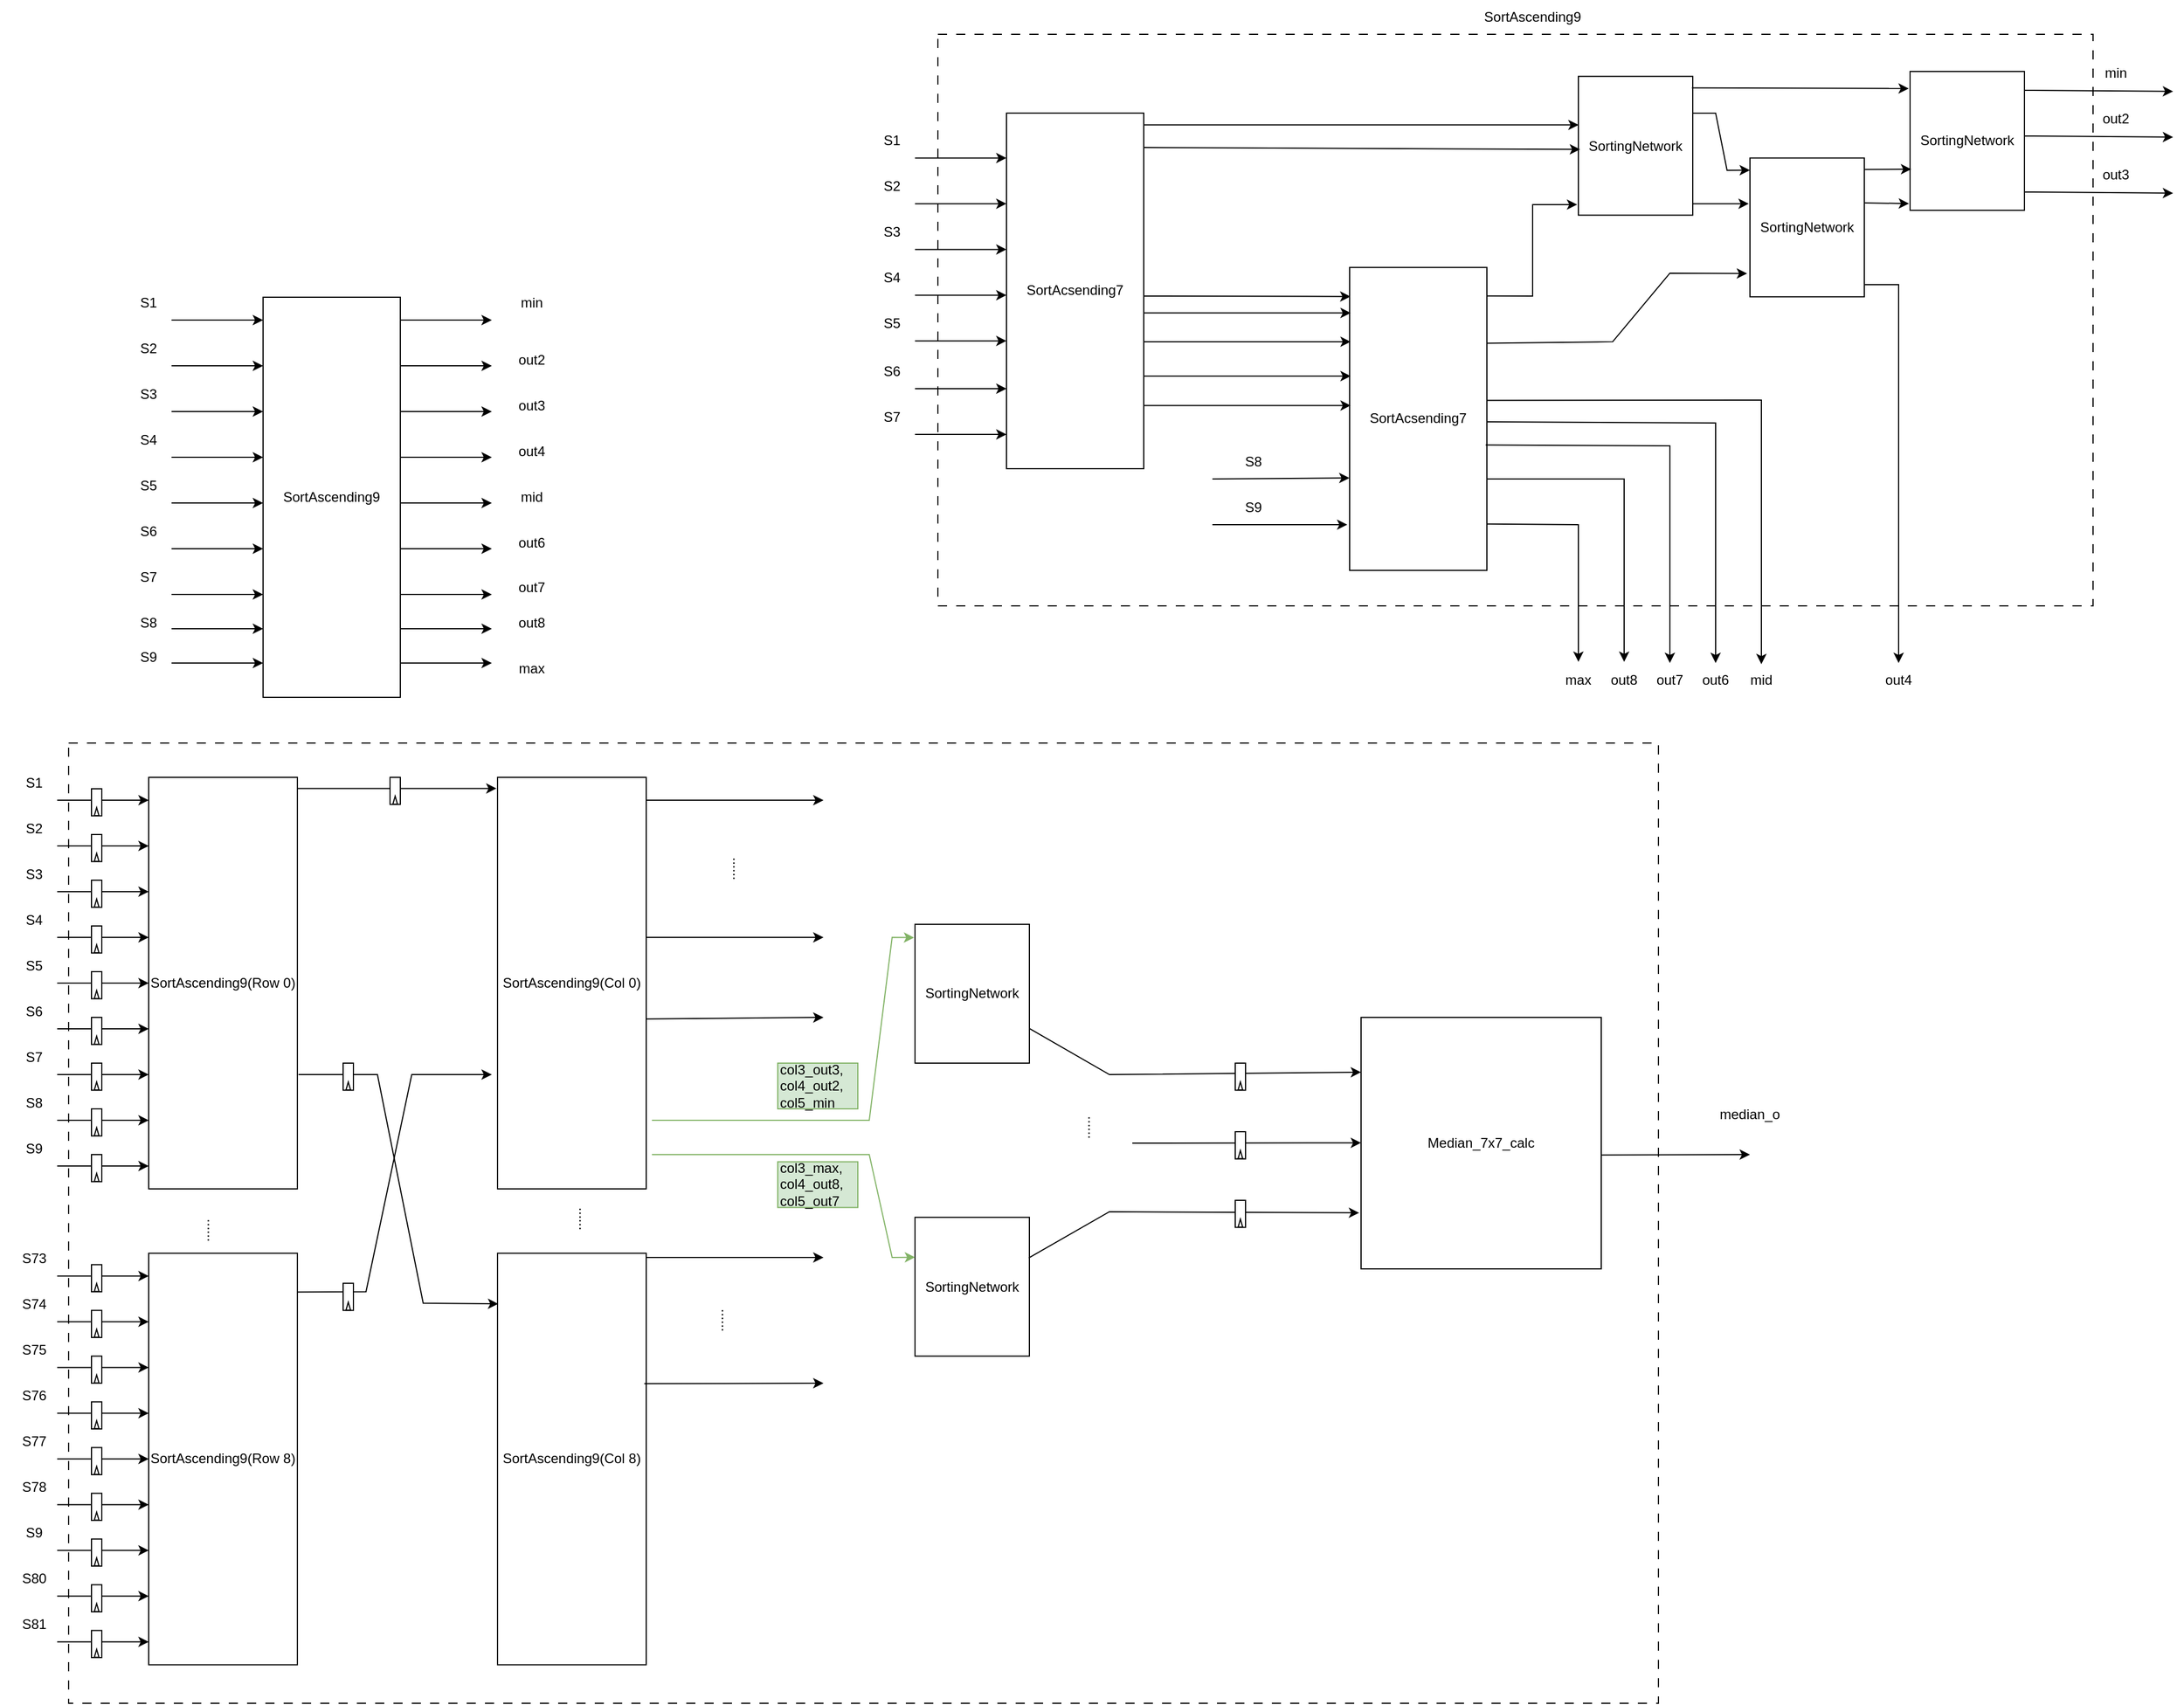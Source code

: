 <mxfile version="25.0.0">
  <diagram id="QOX0zmf6lKhEyTPHNfGF" name="Page-1">
    <mxGraphModel dx="1647" dy="1948" grid="1" gridSize="10" guides="1" tooltips="1" connect="1" arrows="1" fold="1" page="1" pageScale="1" pageWidth="850" pageHeight="1100" math="0" shadow="0">
      <root>
        <mxCell id="0" />
        <mxCell id="1" parent="0" />
        <mxCell id="H4racg3nBvEyxOAhPjej-491" value="" style="rounded=0;whiteSpace=wrap;html=1;dashed=1;dashPattern=8 8;" vertex="1" parent="1">
          <mxGeometry x="60" y="320" width="1390" height="840" as="geometry" />
        </mxCell>
        <mxCell id="H4racg3nBvEyxOAhPjej-407" value="" style="rounded=0;whiteSpace=wrap;html=1;dashed=1;dashPattern=8 8;" vertex="1" parent="1">
          <mxGeometry x="820" y="-300" width="1010" height="500" as="geometry" />
        </mxCell>
        <mxCell id="H4racg3nBvEyxOAhPjej-194" value="SortAscending9(Row 0)" style="rounded=0;whiteSpace=wrap;html=1;" vertex="1" parent="1">
          <mxGeometry x="130" y="350" width="130" height="360" as="geometry" />
        </mxCell>
        <mxCell id="H4racg3nBvEyxOAhPjej-195" value="" style="endArrow=classic;html=1;rounded=0;" edge="1" parent="1">
          <mxGeometry width="50" height="50" relative="1" as="geometry">
            <mxPoint x="50" y="370" as="sourcePoint" />
            <mxPoint x="130" y="370" as="targetPoint" />
          </mxGeometry>
        </mxCell>
        <mxCell id="H4racg3nBvEyxOAhPjej-196" value="" style="endArrow=classic;html=1;rounded=0;" edge="1" parent="1">
          <mxGeometry width="50" height="50" relative="1" as="geometry">
            <mxPoint x="50" y="410" as="sourcePoint" />
            <mxPoint x="130" y="410" as="targetPoint" />
          </mxGeometry>
        </mxCell>
        <mxCell id="H4racg3nBvEyxOAhPjej-197" value="" style="endArrow=classic;html=1;rounded=0;" edge="1" parent="1">
          <mxGeometry width="50" height="50" relative="1" as="geometry">
            <mxPoint x="50" y="450" as="sourcePoint" />
            <mxPoint x="130" y="450" as="targetPoint" />
          </mxGeometry>
        </mxCell>
        <mxCell id="H4racg3nBvEyxOAhPjej-198" value="" style="endArrow=classic;html=1;rounded=0;" edge="1" parent="1">
          <mxGeometry width="50" height="50" relative="1" as="geometry">
            <mxPoint x="50" y="490" as="sourcePoint" />
            <mxPoint x="130" y="490" as="targetPoint" />
          </mxGeometry>
        </mxCell>
        <mxCell id="H4racg3nBvEyxOAhPjej-199" value="" style="endArrow=classic;html=1;rounded=0;" edge="1" parent="1">
          <mxGeometry width="50" height="50" relative="1" as="geometry">
            <mxPoint x="50" y="530" as="sourcePoint" />
            <mxPoint x="130" y="530" as="targetPoint" />
          </mxGeometry>
        </mxCell>
        <mxCell id="H4racg3nBvEyxOAhPjej-200" value="" style="endArrow=classic;html=1;rounded=0;" edge="1" parent="1">
          <mxGeometry width="50" height="50" relative="1" as="geometry">
            <mxPoint x="50" y="570" as="sourcePoint" />
            <mxPoint x="130" y="570" as="targetPoint" />
          </mxGeometry>
        </mxCell>
        <mxCell id="H4racg3nBvEyxOAhPjej-201" value="" style="endArrow=classic;html=1;rounded=0;" edge="1" parent="1">
          <mxGeometry width="50" height="50" relative="1" as="geometry">
            <mxPoint x="50" y="610" as="sourcePoint" />
            <mxPoint x="130" y="610" as="targetPoint" />
          </mxGeometry>
        </mxCell>
        <mxCell id="H4racg3nBvEyxOAhPjej-202" value="S1" style="text;html=1;align=center;verticalAlign=middle;whiteSpace=wrap;rounded=0;" vertex="1" parent="1">
          <mxGeometry y="340" width="60" height="30" as="geometry" />
        </mxCell>
        <mxCell id="H4racg3nBvEyxOAhPjej-203" value="S2" style="text;html=1;align=center;verticalAlign=middle;whiteSpace=wrap;rounded=0;" vertex="1" parent="1">
          <mxGeometry y="380" width="60" height="30" as="geometry" />
        </mxCell>
        <mxCell id="H4racg3nBvEyxOAhPjej-204" value="S3" style="text;html=1;align=center;verticalAlign=middle;whiteSpace=wrap;rounded=0;" vertex="1" parent="1">
          <mxGeometry y="420" width="60" height="30" as="geometry" />
        </mxCell>
        <mxCell id="H4racg3nBvEyxOAhPjej-205" value="S4" style="text;html=1;align=center;verticalAlign=middle;whiteSpace=wrap;rounded=0;" vertex="1" parent="1">
          <mxGeometry y="460" width="60" height="30" as="geometry" />
        </mxCell>
        <mxCell id="H4racg3nBvEyxOAhPjej-206" value="S5" style="text;html=1;align=center;verticalAlign=middle;whiteSpace=wrap;rounded=0;" vertex="1" parent="1">
          <mxGeometry y="500" width="60" height="30" as="geometry" />
        </mxCell>
        <mxCell id="H4racg3nBvEyxOAhPjej-207" value="S6" style="text;html=1;align=center;verticalAlign=middle;whiteSpace=wrap;rounded=0;" vertex="1" parent="1">
          <mxGeometry y="540" width="60" height="30" as="geometry" />
        </mxCell>
        <mxCell id="H4racg3nBvEyxOAhPjej-208" value="S7" style="text;html=1;align=center;verticalAlign=middle;whiteSpace=wrap;rounded=0;" vertex="1" parent="1">
          <mxGeometry y="580" width="60" height="30" as="geometry" />
        </mxCell>
        <mxCell id="H4racg3nBvEyxOAhPjej-224" value="......" style="text;html=1;align=center;verticalAlign=middle;whiteSpace=wrap;rounded=0;direction=north;rotation=90;" vertex="1" parent="1">
          <mxGeometry x="160" y="716.3" width="50" height="60" as="geometry" />
        </mxCell>
        <mxCell id="H4racg3nBvEyxOAhPjej-225" value="SortAscending9(Col 0)" style="rounded=0;whiteSpace=wrap;html=1;" vertex="1" parent="1">
          <mxGeometry x="435" y="350" width="130" height="360" as="geometry" />
        </mxCell>
        <mxCell id="H4racg3nBvEyxOAhPjej-226" value="" style="endArrow=classic;html=1;rounded=0;exitX=1.004;exitY=0.027;exitDx=0;exitDy=0;exitPerimeter=0;entryX=-0.007;entryY=0.027;entryDx=0;entryDy=0;entryPerimeter=0;" edge="1" parent="1" source="H4racg3nBvEyxOAhPjej-194" target="H4racg3nBvEyxOAhPjej-225">
          <mxGeometry width="50" height="50" relative="1" as="geometry">
            <mxPoint x="270" y="420" as="sourcePoint" />
            <mxPoint x="430" y="370" as="targetPoint" />
          </mxGeometry>
        </mxCell>
        <mxCell id="H4racg3nBvEyxOAhPjej-227" value="SortAscending9(Col 8)" style="rounded=0;whiteSpace=wrap;html=1;" vertex="1" parent="1">
          <mxGeometry x="435" y="766.3" width="130" height="360" as="geometry" />
        </mxCell>
        <mxCell id="H4racg3nBvEyxOAhPjej-228" value="" style="group" vertex="1" connectable="0" parent="1">
          <mxGeometry x="341" y="350" width="9" height="23.695" as="geometry" />
        </mxCell>
        <mxCell id="H4racg3nBvEyxOAhPjej-229" value="" style="rounded=0;whiteSpace=wrap;html=1;" vertex="1" parent="H4racg3nBvEyxOAhPjej-228">
          <mxGeometry width="9" height="23.695" as="geometry" />
        </mxCell>
        <mxCell id="H4racg3nBvEyxOAhPjej-230" value="" style="triangle;whiteSpace=wrap;html=1;rotation=270;" vertex="1" parent="H4racg3nBvEyxOAhPjej-228">
          <mxGeometry x="1" y="18" width="7" height="4" as="geometry" />
        </mxCell>
        <mxCell id="H4racg3nBvEyxOAhPjej-231" value="" style="endArrow=classic;html=1;rounded=0;exitX=0.995;exitY=0.149;exitDx=0;exitDy=0;exitPerimeter=0;" edge="1" parent="1">
          <mxGeometry width="50" height="50" relative="1" as="geometry">
            <mxPoint x="259.35" y="800.23" as="sourcePoint" />
            <mxPoint x="430" y="610" as="targetPoint" />
            <Array as="points">
              <mxPoint x="320" y="800" />
              <mxPoint x="360" y="610" />
            </Array>
          </mxGeometry>
        </mxCell>
        <mxCell id="H4racg3nBvEyxOAhPjej-232" value="......" style="text;html=1;align=center;verticalAlign=middle;whiteSpace=wrap;rounded=0;direction=north;rotation=90;" vertex="1" parent="1">
          <mxGeometry x="485" y="706.3" width="50" height="60" as="geometry" />
        </mxCell>
        <mxCell id="H4racg3nBvEyxOAhPjej-233" value="" style="endArrow=classic;html=1;rounded=0;entryX=0.005;entryY=0.123;entryDx=0;entryDy=0;entryPerimeter=0;" edge="1" parent="1" target="H4racg3nBvEyxOAhPjej-227">
          <mxGeometry width="50" height="50" relative="1" as="geometry">
            <mxPoint x="261" y="610" as="sourcePoint" />
            <mxPoint x="320" y="610" as="targetPoint" />
            <Array as="points">
              <mxPoint x="280" y="610" />
              <mxPoint x="330" y="610" />
              <mxPoint x="370" y="810" />
            </Array>
          </mxGeometry>
        </mxCell>
        <mxCell id="H4racg3nBvEyxOAhPjej-234" value="" style="group" vertex="1" connectable="0" parent="1">
          <mxGeometry x="80" y="360" width="9" height="23.695" as="geometry" />
        </mxCell>
        <mxCell id="H4racg3nBvEyxOAhPjej-235" value="" style="rounded=0;whiteSpace=wrap;html=1;" vertex="1" parent="H4racg3nBvEyxOAhPjej-234">
          <mxGeometry width="9" height="23.695" as="geometry" />
        </mxCell>
        <mxCell id="H4racg3nBvEyxOAhPjej-236" value="" style="triangle;whiteSpace=wrap;html=1;rotation=270;" vertex="1" parent="H4racg3nBvEyxOAhPjej-234">
          <mxGeometry x="1" y="18" width="7" height="4" as="geometry" />
        </mxCell>
        <mxCell id="H4racg3nBvEyxOAhPjej-237" value="" style="group" vertex="1" connectable="0" parent="1">
          <mxGeometry x="80" y="400" width="9" height="23.695" as="geometry" />
        </mxCell>
        <mxCell id="H4racg3nBvEyxOAhPjej-238" value="" style="rounded=0;whiteSpace=wrap;html=1;" vertex="1" parent="H4racg3nBvEyxOAhPjej-237">
          <mxGeometry width="9" height="23.695" as="geometry" />
        </mxCell>
        <mxCell id="H4racg3nBvEyxOAhPjej-239" value="" style="triangle;whiteSpace=wrap;html=1;rotation=270;" vertex="1" parent="H4racg3nBvEyxOAhPjej-237">
          <mxGeometry x="1" y="18" width="7" height="4" as="geometry" />
        </mxCell>
        <mxCell id="H4racg3nBvEyxOAhPjej-240" value="" style="group" vertex="1" connectable="0" parent="1">
          <mxGeometry x="80" y="440" width="9" height="23.695" as="geometry" />
        </mxCell>
        <mxCell id="H4racg3nBvEyxOAhPjej-241" value="" style="rounded=0;whiteSpace=wrap;html=1;" vertex="1" parent="H4racg3nBvEyxOAhPjej-240">
          <mxGeometry width="9" height="23.695" as="geometry" />
        </mxCell>
        <mxCell id="H4racg3nBvEyxOAhPjej-242" value="" style="triangle;whiteSpace=wrap;html=1;rotation=270;" vertex="1" parent="H4racg3nBvEyxOAhPjej-240">
          <mxGeometry x="1" y="18" width="7" height="4" as="geometry" />
        </mxCell>
        <mxCell id="H4racg3nBvEyxOAhPjej-243" value="" style="group" vertex="1" connectable="0" parent="1">
          <mxGeometry x="80" y="480" width="9" height="23.695" as="geometry" />
        </mxCell>
        <mxCell id="H4racg3nBvEyxOAhPjej-244" value="" style="rounded=0;whiteSpace=wrap;html=1;" vertex="1" parent="H4racg3nBvEyxOAhPjej-243">
          <mxGeometry width="9" height="23.695" as="geometry" />
        </mxCell>
        <mxCell id="H4racg3nBvEyxOAhPjej-245" value="" style="triangle;whiteSpace=wrap;html=1;rotation=270;" vertex="1" parent="H4racg3nBvEyxOAhPjej-243">
          <mxGeometry x="1" y="18" width="7" height="4" as="geometry" />
        </mxCell>
        <mxCell id="H4racg3nBvEyxOAhPjej-246" value="" style="group" vertex="1" connectable="0" parent="1">
          <mxGeometry x="80" y="520" width="9" height="23.695" as="geometry" />
        </mxCell>
        <mxCell id="H4racg3nBvEyxOAhPjej-247" value="" style="rounded=0;whiteSpace=wrap;html=1;" vertex="1" parent="H4racg3nBvEyxOAhPjej-246">
          <mxGeometry width="9" height="23.695" as="geometry" />
        </mxCell>
        <mxCell id="H4racg3nBvEyxOAhPjej-248" value="" style="triangle;whiteSpace=wrap;html=1;rotation=270;" vertex="1" parent="H4racg3nBvEyxOAhPjej-246">
          <mxGeometry x="1" y="18" width="7" height="4" as="geometry" />
        </mxCell>
        <mxCell id="H4racg3nBvEyxOAhPjej-249" value="" style="group" vertex="1" connectable="0" parent="1">
          <mxGeometry x="80" y="560" width="9" height="23.695" as="geometry" />
        </mxCell>
        <mxCell id="H4racg3nBvEyxOAhPjej-250" value="" style="rounded=0;whiteSpace=wrap;html=1;" vertex="1" parent="H4racg3nBvEyxOAhPjej-249">
          <mxGeometry width="9" height="23.695" as="geometry" />
        </mxCell>
        <mxCell id="H4racg3nBvEyxOAhPjej-251" value="" style="triangle;whiteSpace=wrap;html=1;rotation=270;" vertex="1" parent="H4racg3nBvEyxOAhPjej-249">
          <mxGeometry x="1" y="18" width="7" height="4" as="geometry" />
        </mxCell>
        <mxCell id="H4racg3nBvEyxOAhPjej-252" value="" style="group" vertex="1" connectable="0" parent="1">
          <mxGeometry x="80" y="600" width="9" height="23.695" as="geometry" />
        </mxCell>
        <mxCell id="H4racg3nBvEyxOAhPjej-253" value="" style="rounded=0;whiteSpace=wrap;html=1;" vertex="1" parent="H4racg3nBvEyxOAhPjej-252">
          <mxGeometry width="9" height="23.695" as="geometry" />
        </mxCell>
        <mxCell id="H4racg3nBvEyxOAhPjej-254" value="" style="triangle;whiteSpace=wrap;html=1;rotation=270;" vertex="1" parent="H4racg3nBvEyxOAhPjej-252">
          <mxGeometry x="1" y="18" width="7" height="4" as="geometry" />
        </mxCell>
        <mxCell id="H4racg3nBvEyxOAhPjej-271" value="" style="group" vertex="1" connectable="0" parent="1">
          <mxGeometry x="300" y="600" width="9" height="23.695" as="geometry" />
        </mxCell>
        <mxCell id="H4racg3nBvEyxOAhPjej-272" value="" style="rounded=0;whiteSpace=wrap;html=1;" vertex="1" parent="H4racg3nBvEyxOAhPjej-271">
          <mxGeometry width="9" height="23.695" as="geometry" />
        </mxCell>
        <mxCell id="H4racg3nBvEyxOAhPjej-273" value="" style="triangle;whiteSpace=wrap;html=1;rotation=270;" vertex="1" parent="H4racg3nBvEyxOAhPjej-271">
          <mxGeometry x="1" y="18" width="7" height="4" as="geometry" />
        </mxCell>
        <mxCell id="H4racg3nBvEyxOAhPjej-274" value="" style="group" vertex="1" connectable="0" parent="1">
          <mxGeometry x="300" y="792.6" width="9" height="23.695" as="geometry" />
        </mxCell>
        <mxCell id="H4racg3nBvEyxOAhPjej-275" value="" style="rounded=0;whiteSpace=wrap;html=1;" vertex="1" parent="H4racg3nBvEyxOAhPjej-274">
          <mxGeometry width="9" height="23.695" as="geometry" />
        </mxCell>
        <mxCell id="H4racg3nBvEyxOAhPjej-276" value="" style="triangle;whiteSpace=wrap;html=1;rotation=270;" vertex="1" parent="H4racg3nBvEyxOAhPjej-274">
          <mxGeometry x="1" y="18" width="7" height="4" as="geometry" />
        </mxCell>
        <mxCell id="H4racg3nBvEyxOAhPjej-277" value="Median_7x7_calc" style="rounded=0;whiteSpace=wrap;html=1;" vertex="1" parent="1">
          <mxGeometry x="1190" y="560" width="210" height="220" as="geometry" />
        </mxCell>
        <mxCell id="H4racg3nBvEyxOAhPjej-278" value="" style="endArrow=classic;html=1;rounded=0;exitX=0.997;exitY=0.587;exitDx=0;exitDy=0;exitPerimeter=0;" edge="1" parent="1" source="H4racg3nBvEyxOAhPjej-225">
          <mxGeometry width="50" height="50" relative="1" as="geometry">
            <mxPoint x="570" y="540" as="sourcePoint" />
            <mxPoint x="720" y="560" as="targetPoint" />
          </mxGeometry>
        </mxCell>
        <mxCell id="H4racg3nBvEyxOAhPjej-279" value="" style="endArrow=classic;html=1;rounded=0;exitX=0.987;exitY=0.317;exitDx=0;exitDy=0;exitPerimeter=0;" edge="1" parent="1" source="H4racg3nBvEyxOAhPjej-227">
          <mxGeometry width="50" height="50" relative="1" as="geometry">
            <mxPoint x="565" y="727.86" as="sourcePoint" />
            <mxPoint x="720" y="880" as="targetPoint" />
          </mxGeometry>
        </mxCell>
        <mxCell id="H4racg3nBvEyxOAhPjej-280" value="" style="endArrow=classic;html=1;rounded=0;exitX=1.002;exitY=0.547;exitDx=0;exitDy=0;exitPerimeter=0;" edge="1" parent="1" source="H4racg3nBvEyxOAhPjej-277">
          <mxGeometry width="50" height="50" relative="1" as="geometry">
            <mxPoint x="928" y="655" as="sourcePoint" />
            <mxPoint x="1530" y="680" as="targetPoint" />
          </mxGeometry>
        </mxCell>
        <mxCell id="H4racg3nBvEyxOAhPjej-281" value="median_o" style="text;html=1;align=center;verticalAlign=middle;whiteSpace=wrap;rounded=0;" vertex="1" parent="1">
          <mxGeometry x="1500" y="630" width="60" height="30" as="geometry" />
        </mxCell>
        <mxCell id="H4racg3nBvEyxOAhPjej-282" value="SortAscending9" style="rounded=0;whiteSpace=wrap;html=1;" vertex="1" parent="1">
          <mxGeometry x="230" y="-70" width="120" height="350" as="geometry" />
        </mxCell>
        <mxCell id="H4racg3nBvEyxOAhPjej-283" value="" style="endArrow=classic;html=1;rounded=0;" edge="1" parent="1">
          <mxGeometry width="50" height="50" relative="1" as="geometry">
            <mxPoint x="150" y="-50" as="sourcePoint" />
            <mxPoint x="230" y="-50" as="targetPoint" />
          </mxGeometry>
        </mxCell>
        <mxCell id="H4racg3nBvEyxOAhPjej-284" value="" style="endArrow=classic;html=1;rounded=0;" edge="1" parent="1">
          <mxGeometry width="50" height="50" relative="1" as="geometry">
            <mxPoint x="150" y="-10" as="sourcePoint" />
            <mxPoint x="230" y="-10" as="targetPoint" />
          </mxGeometry>
        </mxCell>
        <mxCell id="H4racg3nBvEyxOAhPjej-285" value="" style="endArrow=classic;html=1;rounded=0;" edge="1" parent="1">
          <mxGeometry width="50" height="50" relative="1" as="geometry">
            <mxPoint x="150" y="30" as="sourcePoint" />
            <mxPoint x="230" y="30" as="targetPoint" />
          </mxGeometry>
        </mxCell>
        <mxCell id="H4racg3nBvEyxOAhPjej-286" value="" style="endArrow=classic;html=1;rounded=0;" edge="1" parent="1">
          <mxGeometry width="50" height="50" relative="1" as="geometry">
            <mxPoint x="150" y="70" as="sourcePoint" />
            <mxPoint x="230" y="70" as="targetPoint" />
          </mxGeometry>
        </mxCell>
        <mxCell id="H4racg3nBvEyxOAhPjej-287" value="" style="endArrow=classic;html=1;rounded=0;" edge="1" parent="1">
          <mxGeometry width="50" height="50" relative="1" as="geometry">
            <mxPoint x="150" y="110" as="sourcePoint" />
            <mxPoint x="230" y="110" as="targetPoint" />
          </mxGeometry>
        </mxCell>
        <mxCell id="H4racg3nBvEyxOAhPjej-288" value="" style="endArrow=classic;html=1;rounded=0;" edge="1" parent="1">
          <mxGeometry width="50" height="50" relative="1" as="geometry">
            <mxPoint x="150" y="150" as="sourcePoint" />
            <mxPoint x="230" y="150" as="targetPoint" />
          </mxGeometry>
        </mxCell>
        <mxCell id="H4racg3nBvEyxOAhPjej-289" value="" style="endArrow=classic;html=1;rounded=0;" edge="1" parent="1">
          <mxGeometry width="50" height="50" relative="1" as="geometry">
            <mxPoint x="150" y="190" as="sourcePoint" />
            <mxPoint x="230" y="190" as="targetPoint" />
          </mxGeometry>
        </mxCell>
        <mxCell id="H4racg3nBvEyxOAhPjej-290" value="S1" style="text;html=1;align=center;verticalAlign=middle;whiteSpace=wrap;rounded=0;" vertex="1" parent="1">
          <mxGeometry x="100" y="-80" width="60" height="30" as="geometry" />
        </mxCell>
        <mxCell id="H4racg3nBvEyxOAhPjej-291" value="S2" style="text;html=1;align=center;verticalAlign=middle;whiteSpace=wrap;rounded=0;" vertex="1" parent="1">
          <mxGeometry x="100" y="-40" width="60" height="30" as="geometry" />
        </mxCell>
        <mxCell id="H4racg3nBvEyxOAhPjej-292" value="S3" style="text;html=1;align=center;verticalAlign=middle;whiteSpace=wrap;rounded=0;" vertex="1" parent="1">
          <mxGeometry x="100" width="60" height="30" as="geometry" />
        </mxCell>
        <mxCell id="H4racg3nBvEyxOAhPjej-293" value="S4" style="text;html=1;align=center;verticalAlign=middle;whiteSpace=wrap;rounded=0;" vertex="1" parent="1">
          <mxGeometry x="100" y="40" width="60" height="30" as="geometry" />
        </mxCell>
        <mxCell id="H4racg3nBvEyxOAhPjej-294" value="S5" style="text;html=1;align=center;verticalAlign=middle;whiteSpace=wrap;rounded=0;" vertex="1" parent="1">
          <mxGeometry x="100" y="80" width="60" height="30" as="geometry" />
        </mxCell>
        <mxCell id="H4racg3nBvEyxOAhPjej-295" value="S6" style="text;html=1;align=center;verticalAlign=middle;whiteSpace=wrap;rounded=0;" vertex="1" parent="1">
          <mxGeometry x="100" y="120" width="60" height="30" as="geometry" />
        </mxCell>
        <mxCell id="H4racg3nBvEyxOAhPjej-296" value="S7" style="text;html=1;align=center;verticalAlign=middle;whiteSpace=wrap;rounded=0;" vertex="1" parent="1">
          <mxGeometry x="100" y="160" width="60" height="30" as="geometry" />
        </mxCell>
        <mxCell id="H4racg3nBvEyxOAhPjej-311" value="SortAcsending7" style="rounded=0;whiteSpace=wrap;html=1;" vertex="1" parent="1">
          <mxGeometry x="880" y="-231.06" width="120" height="311.06" as="geometry" />
        </mxCell>
        <mxCell id="H4racg3nBvEyxOAhPjej-312" value="" style="endArrow=classic;html=1;rounded=0;" edge="1" parent="1">
          <mxGeometry width="50" height="50" relative="1" as="geometry">
            <mxPoint x="800" y="-191.77" as="sourcePoint" />
            <mxPoint x="880" y="-191.77" as="targetPoint" />
          </mxGeometry>
        </mxCell>
        <mxCell id="H4racg3nBvEyxOAhPjej-313" value="" style="endArrow=classic;html=1;rounded=0;" edge="1" parent="1">
          <mxGeometry width="50" height="50" relative="1" as="geometry">
            <mxPoint x="800" y="-151.77" as="sourcePoint" />
            <mxPoint x="880" y="-151.77" as="targetPoint" />
          </mxGeometry>
        </mxCell>
        <mxCell id="H4racg3nBvEyxOAhPjej-314" value="" style="endArrow=classic;html=1;rounded=0;" edge="1" parent="1">
          <mxGeometry width="50" height="50" relative="1" as="geometry">
            <mxPoint x="800" y="-111.77" as="sourcePoint" />
            <mxPoint x="880" y="-111.77" as="targetPoint" />
          </mxGeometry>
        </mxCell>
        <mxCell id="H4racg3nBvEyxOAhPjej-315" value="" style="endArrow=classic;html=1;rounded=0;" edge="1" parent="1">
          <mxGeometry width="50" height="50" relative="1" as="geometry">
            <mxPoint x="800" y="-71.77" as="sourcePoint" />
            <mxPoint x="880" y="-71.77" as="targetPoint" />
          </mxGeometry>
        </mxCell>
        <mxCell id="H4racg3nBvEyxOAhPjej-316" value="" style="endArrow=classic;html=1;rounded=0;" edge="1" parent="1">
          <mxGeometry width="50" height="50" relative="1" as="geometry">
            <mxPoint x="800" y="-31.77" as="sourcePoint" />
            <mxPoint x="880" y="-31.77" as="targetPoint" />
          </mxGeometry>
        </mxCell>
        <mxCell id="H4racg3nBvEyxOAhPjej-317" value="S1" style="text;html=1;align=center;verticalAlign=middle;whiteSpace=wrap;rounded=0;" vertex="1" parent="1">
          <mxGeometry x="750" y="-221.77" width="60" height="30" as="geometry" />
        </mxCell>
        <mxCell id="H4racg3nBvEyxOAhPjej-318" value="S2" style="text;html=1;align=center;verticalAlign=middle;whiteSpace=wrap;rounded=0;" vertex="1" parent="1">
          <mxGeometry x="750" y="-181.77" width="60" height="30" as="geometry" />
        </mxCell>
        <mxCell id="H4racg3nBvEyxOAhPjej-319" value="S3" style="text;html=1;align=center;verticalAlign=middle;whiteSpace=wrap;rounded=0;" vertex="1" parent="1">
          <mxGeometry x="750" y="-141.77" width="60" height="30" as="geometry" />
        </mxCell>
        <mxCell id="H4racg3nBvEyxOAhPjej-320" value="S4" style="text;html=1;align=center;verticalAlign=middle;whiteSpace=wrap;rounded=0;" vertex="1" parent="1">
          <mxGeometry x="750" y="-101.77" width="60" height="30" as="geometry" />
        </mxCell>
        <mxCell id="H4racg3nBvEyxOAhPjej-321" value="S5" style="text;html=1;align=center;verticalAlign=middle;whiteSpace=wrap;rounded=0;" vertex="1" parent="1">
          <mxGeometry x="750" y="-61.77" width="60" height="30" as="geometry" />
        </mxCell>
        <mxCell id="H4racg3nBvEyxOAhPjej-322" value="SortAcsending7" style="rounded=0;whiteSpace=wrap;html=1;" vertex="1" parent="1">
          <mxGeometry x="1180" y="-96.06" width="120" height="265" as="geometry" />
        </mxCell>
        <mxCell id="H4racg3nBvEyxOAhPjej-323" value="" style="endArrow=classic;html=1;rounded=0;" edge="1" parent="1">
          <mxGeometry width="50" height="50" relative="1" as="geometry">
            <mxPoint x="1060" y="128.94" as="sourcePoint" />
            <mxPoint x="1178" y="128.94" as="targetPoint" />
          </mxGeometry>
        </mxCell>
        <mxCell id="H4racg3nBvEyxOAhPjej-324" value="" style="endArrow=classic;html=1;rounded=0;entryX=-0.001;entryY=0.695;entryDx=0;entryDy=0;entryPerimeter=0;" edge="1" parent="1" target="H4racg3nBvEyxOAhPjej-322">
          <mxGeometry width="50" height="50" relative="1" as="geometry">
            <mxPoint x="1060" y="88.94" as="sourcePoint" />
            <mxPoint x="1100" y="88.94" as="targetPoint" />
          </mxGeometry>
        </mxCell>
        <mxCell id="H4racg3nBvEyxOAhPjej-325" value="S9" style="text;html=1;align=center;verticalAlign=middle;whiteSpace=wrap;rounded=0;" vertex="1" parent="1">
          <mxGeometry x="1065.5" y="98.94" width="60" height="30" as="geometry" />
        </mxCell>
        <mxCell id="H4racg3nBvEyxOAhPjej-326" value="S8" style="text;html=1;align=center;verticalAlign=middle;whiteSpace=wrap;rounded=0;" vertex="1" parent="1">
          <mxGeometry x="1065.5" y="58.94" width="60" height="30" as="geometry" />
        </mxCell>
        <mxCell id="H4racg3nBvEyxOAhPjej-327" value="" style="endArrow=classic;html=1;rounded=0;entryX=0.006;entryY=0.096;entryDx=0;entryDy=0;entryPerimeter=0;" edge="1" parent="1" target="H4racg3nBvEyxOAhPjej-322">
          <mxGeometry width="50" height="50" relative="1" as="geometry">
            <mxPoint x="1000" y="-71.06" as="sourcePoint" />
            <mxPoint x="1110" y="-61.06" as="targetPoint" />
          </mxGeometry>
        </mxCell>
        <mxCell id="H4racg3nBvEyxOAhPjej-328" value="" style="endArrow=classic;html=1;rounded=0;entryX=0.006;entryY=0.096;entryDx=0;entryDy=0;entryPerimeter=0;" edge="1" parent="1">
          <mxGeometry width="50" height="50" relative="1" as="geometry">
            <mxPoint x="1000" y="-56.2" as="sourcePoint" />
            <mxPoint x="1181" y="-56.2" as="targetPoint" />
          </mxGeometry>
        </mxCell>
        <mxCell id="H4racg3nBvEyxOAhPjej-329" value="" style="endArrow=classic;html=1;rounded=0;entryX=0.006;entryY=0.096;entryDx=0;entryDy=0;entryPerimeter=0;" edge="1" parent="1">
          <mxGeometry width="50" height="50" relative="1" as="geometry">
            <mxPoint x="1000" y="-31.06" as="sourcePoint" />
            <mxPoint x="1181" y="-31.06" as="targetPoint" />
          </mxGeometry>
        </mxCell>
        <mxCell id="H4racg3nBvEyxOAhPjej-330" value="SortingNetwork" style="rounded=0;whiteSpace=wrap;html=1;" vertex="1" parent="1">
          <mxGeometry x="1380" y="-263.19" width="100" height="121.42" as="geometry" />
        </mxCell>
        <mxCell id="H4racg3nBvEyxOAhPjej-331" value="" style="endArrow=classic;html=1;rounded=0;exitX=1.004;exitY=0.033;exitDx=0;exitDy=0;exitPerimeter=0;entryX=0.002;entryY=0.35;entryDx=0;entryDy=0;entryPerimeter=0;" edge="1" parent="1" source="H4racg3nBvEyxOAhPjej-311" target="H4racg3nBvEyxOAhPjej-330">
          <mxGeometry width="50" height="50" relative="1" as="geometry">
            <mxPoint x="1080" y="-171.77" as="sourcePoint" />
            <mxPoint x="1130" y="-221.77" as="targetPoint" />
          </mxGeometry>
        </mxCell>
        <mxCell id="H4racg3nBvEyxOAhPjej-332" value="" style="endArrow=classic;html=1;rounded=0;exitX=1;exitY=0.053;exitDx=0;exitDy=0;exitPerimeter=0;entryX=0.015;entryY=0.526;entryDx=0;entryDy=0;entryPerimeter=0;" edge="1" parent="1" target="H4racg3nBvEyxOAhPjej-330">
          <mxGeometry width="50" height="50" relative="1" as="geometry">
            <mxPoint x="1000" y="-200.98" as="sourcePoint" />
            <mxPoint x="1380" y="-203.98" as="targetPoint" />
          </mxGeometry>
        </mxCell>
        <mxCell id="H4racg3nBvEyxOAhPjej-333" value="" style="endArrow=classic;html=1;rounded=0;exitX=0.997;exitY=0.094;exitDx=0;exitDy=0;exitPerimeter=0;" edge="1" parent="1" source="H4racg3nBvEyxOAhPjej-322">
          <mxGeometry width="50" height="50" relative="1" as="geometry">
            <mxPoint x="1330" y="-86.06" as="sourcePoint" />
            <mxPoint x="1379" y="-151.06" as="targetPoint" />
            <Array as="points">
              <mxPoint x="1340" y="-71.06" />
              <mxPoint x="1340" y="-151.06" />
            </Array>
          </mxGeometry>
        </mxCell>
        <mxCell id="H4racg3nBvEyxOAhPjej-334" value="" style="endArrow=classic;html=1;rounded=0;exitX=1.003;exitY=0.847;exitDx=0;exitDy=0;exitPerimeter=0;" edge="1" parent="1" source="H4racg3nBvEyxOAhPjej-322">
          <mxGeometry width="50" height="50" relative="1" as="geometry">
            <mxPoint x="1380" y="128.94" as="sourcePoint" />
            <mxPoint x="1380" y="248.94" as="targetPoint" />
            <Array as="points">
              <mxPoint x="1380" y="128.94" />
            </Array>
          </mxGeometry>
        </mxCell>
        <mxCell id="H4racg3nBvEyxOAhPjej-335" value="" style="endArrow=classic;html=1;rounded=0;exitX=1.003;exitY=0.847;exitDx=0;exitDy=0;exitPerimeter=0;" edge="1" parent="1">
          <mxGeometry width="50" height="50" relative="1" as="geometry">
            <mxPoint x="1300" y="88.94" as="sourcePoint" />
            <mxPoint x="1420" y="248.94" as="targetPoint" />
            <Array as="points">
              <mxPoint x="1420" y="88.94" />
            </Array>
          </mxGeometry>
        </mxCell>
        <mxCell id="H4racg3nBvEyxOAhPjej-336" value="max" style="text;html=1;align=center;verticalAlign=middle;whiteSpace=wrap;rounded=0;" vertex="1" parent="1">
          <mxGeometry x="1350" y="250" width="60" height="30" as="geometry" />
        </mxCell>
        <mxCell id="H4racg3nBvEyxOAhPjej-337" value="out8" style="text;html=1;align=center;verticalAlign=middle;whiteSpace=wrap;rounded=0;" vertex="1" parent="1">
          <mxGeometry x="1390" y="250" width="60" height="30" as="geometry" />
        </mxCell>
        <mxCell id="H4racg3nBvEyxOAhPjej-338" value="SortingNetwork" style="rounded=0;whiteSpace=wrap;html=1;" vertex="1" parent="1">
          <mxGeometry x="1530" y="-191.77" width="100" height="121.42" as="geometry" />
        </mxCell>
        <mxCell id="H4racg3nBvEyxOAhPjej-339" value="" style="endArrow=classic;html=1;rounded=0;exitX=1.003;exitY=0.678;exitDx=0;exitDy=0;exitPerimeter=0;entryX=0;entryY=0.088;entryDx=0;entryDy=0;entryPerimeter=0;" edge="1" parent="1" target="H4racg3nBvEyxOAhPjej-338">
          <mxGeometry width="50" height="50" relative="1" as="geometry">
            <mxPoint x="1480.0" y="-231.057" as="sourcePoint" />
            <mxPoint x="1529.1" y="-230.911" as="targetPoint" />
            <Array as="points">
              <mxPoint x="1500" y="-231.06" />
              <mxPoint x="1510" y="-181.06" />
            </Array>
          </mxGeometry>
        </mxCell>
        <mxCell id="H4racg3nBvEyxOAhPjej-340" value="" style="endArrow=classic;html=1;rounded=0;exitX=1.003;exitY=0.678;exitDx=0;exitDy=0;exitPerimeter=0;entryX=-0.006;entryY=0.091;entryDx=0;entryDy=0;entryPerimeter=0;" edge="1" parent="1">
          <mxGeometry width="50" height="50" relative="1" as="geometry">
            <mxPoint x="1480" y="-151.77" as="sourcePoint" />
            <mxPoint x="1529" y="-151.77" as="targetPoint" />
          </mxGeometry>
        </mxCell>
        <mxCell id="H4racg3nBvEyxOAhPjej-341" value="SortingNetwork" style="rounded=0;whiteSpace=wrap;html=1;" vertex="1" parent="1">
          <mxGeometry x="1670" y="-267.48" width="100" height="121.42" as="geometry" />
        </mxCell>
        <mxCell id="H4racg3nBvEyxOAhPjej-342" value="" style="endArrow=classic;html=1;rounded=0;exitX=0.993;exitY=0.083;exitDx=0;exitDy=0;exitPerimeter=0;entryX=-0.011;entryY=0.123;entryDx=0;entryDy=0;entryPerimeter=0;" edge="1" parent="1" source="H4racg3nBvEyxOAhPjej-330" target="H4racg3nBvEyxOAhPjej-341">
          <mxGeometry width="50" height="50" relative="1" as="geometry">
            <mxPoint x="1540" y="-213.19" as="sourcePoint" />
            <mxPoint x="1648" y="-253.06" as="targetPoint" />
          </mxGeometry>
        </mxCell>
        <mxCell id="H4racg3nBvEyxOAhPjej-343" value="" style="endArrow=classic;html=1;rounded=0;exitX=0.993;exitY=0.083;exitDx=0;exitDy=0;exitPerimeter=0;entryX=0.01;entryY=0.704;entryDx=0;entryDy=0;entryPerimeter=0;" edge="1" parent="1" target="H4racg3nBvEyxOAhPjej-341">
          <mxGeometry width="50" height="50" relative="1" as="geometry">
            <mxPoint x="1630" y="-181.77" as="sourcePoint" />
            <mxPoint x="1810" y="-180.77" as="targetPoint" />
          </mxGeometry>
        </mxCell>
        <mxCell id="H4racg3nBvEyxOAhPjej-344" value="" style="endArrow=classic;html=1;rounded=0;exitX=0.991;exitY=0.586;exitDx=0;exitDy=0;exitPerimeter=0;" edge="1" parent="1" source="H4racg3nBvEyxOAhPjej-322">
          <mxGeometry width="50" height="50" relative="1" as="geometry">
            <mxPoint x="1300" y="48.94" as="sourcePoint" />
            <mxPoint x="1460" y="250" as="targetPoint" />
            <Array as="points">
              <mxPoint x="1460" y="60" />
            </Array>
          </mxGeometry>
        </mxCell>
        <mxCell id="H4racg3nBvEyxOAhPjej-345" value="" style="endArrow=classic;html=1;rounded=0;exitX=1;exitY=0.25;exitDx=0;exitDy=0;entryX=-0.025;entryY=0.832;entryDx=0;entryDy=0;entryPerimeter=0;" edge="1" parent="1" source="H4racg3nBvEyxOAhPjej-322" target="H4racg3nBvEyxOAhPjej-338">
          <mxGeometry width="50" height="50" relative="1" as="geometry">
            <mxPoint x="1300" y="-36.15" as="sourcePoint" />
            <mxPoint x="1420" y="-57.4" as="targetPoint" />
            <Array as="points">
              <mxPoint x="1410" y="-31.06" />
              <mxPoint x="1460" y="-91.06" />
            </Array>
          </mxGeometry>
        </mxCell>
        <mxCell id="H4racg3nBvEyxOAhPjej-346" value="" style="endArrow=classic;html=1;rounded=0;exitX=0.995;exitY=0.912;exitDx=0;exitDy=0;exitPerimeter=0;" edge="1" parent="1" source="H4racg3nBvEyxOAhPjej-338">
          <mxGeometry width="50" height="50" relative="1" as="geometry">
            <mxPoint x="1680" y="-101.06" as="sourcePoint" />
            <mxPoint x="1660" y="249.998" as="targetPoint" />
            <Array as="points">
              <mxPoint x="1660" y="-81.06" />
            </Array>
          </mxGeometry>
        </mxCell>
        <mxCell id="H4racg3nBvEyxOAhPjej-347" value="out7" style="text;html=1;align=center;verticalAlign=middle;whiteSpace=wrap;rounded=0;" vertex="1" parent="1">
          <mxGeometry x="1430" y="250" width="60" height="30" as="geometry" />
        </mxCell>
        <mxCell id="H4racg3nBvEyxOAhPjej-348" value="out4" style="text;html=1;align=center;verticalAlign=middle;whiteSpace=wrap;rounded=0;" vertex="1" parent="1">
          <mxGeometry x="1630" y="250" width="60" height="30" as="geometry" />
        </mxCell>
        <mxCell id="H4racg3nBvEyxOAhPjej-349" value="" style="endArrow=classic;html=1;rounded=0;exitX=0.998;exitY=0.323;exitDx=0;exitDy=0;exitPerimeter=0;entryX=-0.009;entryY=0.952;entryDx=0;entryDy=0;entryPerimeter=0;" edge="1" parent="1" source="H4racg3nBvEyxOAhPjej-338" target="H4racg3nBvEyxOAhPjej-341">
          <mxGeometry width="50" height="50" relative="1" as="geometry">
            <mxPoint x="1630" y="-91.77" as="sourcePoint" />
            <mxPoint x="1680" y="-141.77" as="targetPoint" />
          </mxGeometry>
        </mxCell>
        <mxCell id="H4racg3nBvEyxOAhPjej-350" value="" style="endArrow=classic;html=1;rounded=0;exitX=0.998;exitY=0.867;exitDx=0;exitDy=0;exitPerimeter=0;" edge="1" parent="1">
          <mxGeometry width="50" height="50" relative="1" as="geometry">
            <mxPoint x="1770" y="-162.06" as="sourcePoint" />
            <mxPoint x="1900" y="-161.06" as="targetPoint" />
          </mxGeometry>
        </mxCell>
        <mxCell id="H4racg3nBvEyxOAhPjej-351" value="" style="endArrow=classic;html=1;rounded=0;exitX=0.998;exitY=0.867;exitDx=0;exitDy=0;exitPerimeter=0;" edge="1" parent="1">
          <mxGeometry width="50" height="50" relative="1" as="geometry">
            <mxPoint x="1770" y="-251.06" as="sourcePoint" />
            <mxPoint x="1900" y="-250.06" as="targetPoint" />
          </mxGeometry>
        </mxCell>
        <mxCell id="H4racg3nBvEyxOAhPjej-352" value="" style="endArrow=classic;html=1;rounded=0;exitX=0.998;exitY=0.867;exitDx=0;exitDy=0;exitPerimeter=0;" edge="1" parent="1">
          <mxGeometry width="50" height="50" relative="1" as="geometry">
            <mxPoint x="1770" y="-211.06" as="sourcePoint" />
            <mxPoint x="1900" y="-210.06" as="targetPoint" />
          </mxGeometry>
        </mxCell>
        <mxCell id="H4racg3nBvEyxOAhPjej-353" value="min" style="text;html=1;align=center;verticalAlign=middle;whiteSpace=wrap;rounded=0;" vertex="1" parent="1">
          <mxGeometry x="1820" y="-281.06" width="60" height="30" as="geometry" />
        </mxCell>
        <mxCell id="H4racg3nBvEyxOAhPjej-354" value="out2" style="text;html=1;align=center;verticalAlign=middle;whiteSpace=wrap;rounded=0;" vertex="1" parent="1">
          <mxGeometry x="1820" y="-241.06" width="60" height="30" as="geometry" />
        </mxCell>
        <mxCell id="H4racg3nBvEyxOAhPjej-355" value="out3" style="text;html=1;align=center;verticalAlign=middle;whiteSpace=wrap;rounded=0;" vertex="1" parent="1">
          <mxGeometry x="1820" y="-191.77" width="60" height="30" as="geometry" />
        </mxCell>
        <mxCell id="H4racg3nBvEyxOAhPjej-356" value="" style="endArrow=classic;html=1;rounded=0;exitX=0.998;exitY=0.147;exitDx=0;exitDy=0;exitPerimeter=0;" edge="1" parent="1">
          <mxGeometry width="50" height="50" relative="1" as="geometry">
            <mxPoint x="565" y="490" as="sourcePoint" />
            <mxPoint x="720" y="490" as="targetPoint" />
          </mxGeometry>
        </mxCell>
        <mxCell id="H4racg3nBvEyxOAhPjej-357" value="" style="endArrow=classic;html=1;rounded=0;exitX=0.998;exitY=0.147;exitDx=0;exitDy=0;exitPerimeter=0;" edge="1" parent="1">
          <mxGeometry width="50" height="50" relative="1" as="geometry">
            <mxPoint x="565" y="770" as="sourcePoint" />
            <mxPoint x="720" y="770" as="targetPoint" />
          </mxGeometry>
        </mxCell>
        <mxCell id="H4racg3nBvEyxOAhPjej-358" value="" style="endArrow=classic;html=1;rounded=0;exitX=0.998;exitY=0.147;exitDx=0;exitDy=0;exitPerimeter=0;" edge="1" parent="1">
          <mxGeometry width="50" height="50" relative="1" as="geometry">
            <mxPoint x="565" y="370" as="sourcePoint" />
            <mxPoint x="720" y="370" as="targetPoint" />
          </mxGeometry>
        </mxCell>
        <mxCell id="H4racg3nBvEyxOAhPjej-359" value="......" style="text;html=1;align=center;verticalAlign=middle;whiteSpace=wrap;rounded=0;direction=north;rotation=90;" vertex="1" parent="1">
          <mxGeometry x="620" y="400" width="50" height="60" as="geometry" />
        </mxCell>
        <mxCell id="H4racg3nBvEyxOAhPjej-360" value="......" style="text;html=1;align=center;verticalAlign=middle;whiteSpace=wrap;rounded=0;direction=north;rotation=90;" vertex="1" parent="1">
          <mxGeometry x="610" y="795" width="50" height="60" as="geometry" />
        </mxCell>
        <mxCell id="H4racg3nBvEyxOAhPjej-361" value="SortingNetwork" style="rounded=0;whiteSpace=wrap;html=1;" vertex="1" parent="1">
          <mxGeometry x="800" y="478.58" width="100" height="121.42" as="geometry" />
        </mxCell>
        <mxCell id="H4racg3nBvEyxOAhPjej-362" value="SortingNetwork" style="rounded=0;whiteSpace=wrap;html=1;" vertex="1" parent="1">
          <mxGeometry x="800" y="734.88" width="100" height="121.42" as="geometry" />
        </mxCell>
        <mxCell id="H4racg3nBvEyxOAhPjej-363" value="" style="endArrow=classic;html=1;rounded=0;entryX=-0.007;entryY=0.096;entryDx=0;entryDy=0;entryPerimeter=0;fillColor=#d5e8d4;strokeColor=#82b366;" edge="1" parent="1" target="H4racg3nBvEyxOAhPjej-361">
          <mxGeometry width="50" height="50" relative="1" as="geometry">
            <mxPoint x="570" y="650" as="sourcePoint" />
            <mxPoint x="690" y="600" as="targetPoint" />
            <Array as="points">
              <mxPoint x="760" y="650" />
              <mxPoint x="780" y="490" />
            </Array>
          </mxGeometry>
        </mxCell>
        <mxCell id="H4racg3nBvEyxOAhPjej-364" value="" style="endArrow=classic;html=1;rounded=0;entryX=0.001;entryY=0.288;entryDx=0;entryDy=0;entryPerimeter=0;fillColor=#d5e8d4;strokeColor=#82b366;" edge="1" parent="1" target="H4racg3nBvEyxOAhPjej-362">
          <mxGeometry width="50" height="50" relative="1" as="geometry">
            <mxPoint x="570" y="680" as="sourcePoint" />
            <mxPoint x="805" y="636.3" as="targetPoint" />
            <Array as="points">
              <mxPoint x="760" y="680" />
              <mxPoint x="780" y="770" />
            </Array>
          </mxGeometry>
        </mxCell>
        <mxCell id="H4racg3nBvEyxOAhPjej-365" value="col3_out3, col4_out2, col5_min" style="text;html=1;align=left;verticalAlign=middle;whiteSpace=wrap;rounded=0;fillColor=#d5e8d4;strokeColor=#82b366;" vertex="1" parent="1">
          <mxGeometry x="680" y="600" width="70" height="40" as="geometry" />
        </mxCell>
        <mxCell id="H4racg3nBvEyxOAhPjej-366" value="col3_max, col4_out8, col5_out7" style="text;html=1;align=left;verticalAlign=middle;whiteSpace=wrap;rounded=0;fillColor=#d5e8d4;strokeColor=#82b366;" vertex="1" parent="1">
          <mxGeometry x="680" y="686.3" width="70" height="40" as="geometry" />
        </mxCell>
        <mxCell id="H4racg3nBvEyxOAhPjej-367" value="" style="endArrow=classic;html=1;rounded=0;exitX=1;exitY=0.75;exitDx=0;exitDy=0;entryX=0;entryY=0.218;entryDx=0;entryDy=0;entryPerimeter=0;" edge="1" parent="1" source="H4racg3nBvEyxOAhPjej-361" target="H4racg3nBvEyxOAhPjej-277">
          <mxGeometry width="50" height="50" relative="1" as="geometry">
            <mxPoint x="1060" y="610" as="sourcePoint" />
            <mxPoint x="1110" y="560" as="targetPoint" />
            <Array as="points">
              <mxPoint x="970" y="610" />
            </Array>
          </mxGeometry>
        </mxCell>
        <mxCell id="H4racg3nBvEyxOAhPjej-368" value="" style="endArrow=classic;html=1;rounded=0;exitX=0.994;exitY=0.293;exitDx=0;exitDy=0;entryX=-0.008;entryY=0.777;entryDx=0;entryDy=0;entryPerimeter=0;exitPerimeter=0;" edge="1" parent="1" source="H4racg3nBvEyxOAhPjej-362" target="H4racg3nBvEyxOAhPjej-277">
          <mxGeometry width="50" height="50" relative="1" as="geometry">
            <mxPoint x="890" y="733.58" as="sourcePoint" />
            <mxPoint x="1180" y="771.58" as="targetPoint" />
            <Array as="points">
              <mxPoint x="970" y="730" />
            </Array>
          </mxGeometry>
        </mxCell>
        <mxCell id="H4racg3nBvEyxOAhPjej-369" value="......" style="text;html=1;align=center;verticalAlign=middle;whiteSpace=wrap;rounded=0;direction=north;rotation=90;" vertex="1" parent="1">
          <mxGeometry x="930" y="626.3" width="50" height="60" as="geometry" />
        </mxCell>
        <mxCell id="H4racg3nBvEyxOAhPjej-370" value="" style="endArrow=classic;html=1;rounded=0;" edge="1" parent="1">
          <mxGeometry width="50" height="50" relative="1" as="geometry">
            <mxPoint x="990" y="670" as="sourcePoint" />
            <mxPoint x="1190" y="669.71" as="targetPoint" />
          </mxGeometry>
        </mxCell>
        <mxCell id="H4racg3nBvEyxOAhPjej-371" value="" style="group" vertex="1" connectable="0" parent="1">
          <mxGeometry x="1080" y="600" width="9" height="23.695" as="geometry" />
        </mxCell>
        <mxCell id="H4racg3nBvEyxOAhPjej-372" value="" style="rounded=0;whiteSpace=wrap;html=1;" vertex="1" parent="H4racg3nBvEyxOAhPjej-371">
          <mxGeometry width="9" height="23.695" as="geometry" />
        </mxCell>
        <mxCell id="H4racg3nBvEyxOAhPjej-373" value="" style="triangle;whiteSpace=wrap;html=1;rotation=270;" vertex="1" parent="H4racg3nBvEyxOAhPjej-371">
          <mxGeometry x="1" y="18" width="7" height="4" as="geometry" />
        </mxCell>
        <mxCell id="H4racg3nBvEyxOAhPjej-374" value="" style="group" vertex="1" connectable="0" parent="1">
          <mxGeometry x="1080" y="660" width="9" height="23.695" as="geometry" />
        </mxCell>
        <mxCell id="H4racg3nBvEyxOAhPjej-375" value="" style="rounded=0;whiteSpace=wrap;html=1;" vertex="1" parent="H4racg3nBvEyxOAhPjej-374">
          <mxGeometry width="9" height="23.695" as="geometry" />
        </mxCell>
        <mxCell id="H4racg3nBvEyxOAhPjej-376" value="" style="triangle;whiteSpace=wrap;html=1;rotation=270;" vertex="1" parent="H4racg3nBvEyxOAhPjej-374">
          <mxGeometry x="1" y="18" width="7" height="4" as="geometry" />
        </mxCell>
        <mxCell id="H4racg3nBvEyxOAhPjej-377" value="" style="group" vertex="1" connectable="0" parent="1">
          <mxGeometry x="1080" y="660" width="9" height="23.695" as="geometry" />
        </mxCell>
        <mxCell id="H4racg3nBvEyxOAhPjej-378" value="" style="rounded=0;whiteSpace=wrap;html=1;" vertex="1" parent="H4racg3nBvEyxOAhPjej-377">
          <mxGeometry width="9" height="23.695" as="geometry" />
        </mxCell>
        <mxCell id="H4racg3nBvEyxOAhPjej-379" value="" style="triangle;whiteSpace=wrap;html=1;rotation=270;" vertex="1" parent="H4racg3nBvEyxOAhPjej-377">
          <mxGeometry x="1" y="18" width="7" height="4" as="geometry" />
        </mxCell>
        <mxCell id="H4racg3nBvEyxOAhPjej-380" value="" style="group;rotation=90;" vertex="1" connectable="0" parent="1">
          <mxGeometry x="1080" y="720" width="9" height="23.695" as="geometry" />
        </mxCell>
        <mxCell id="H4racg3nBvEyxOAhPjej-381" value="" style="rounded=0;whiteSpace=wrap;html=1;" vertex="1" parent="H4racg3nBvEyxOAhPjej-380">
          <mxGeometry width="9" height="23.695" as="geometry" />
        </mxCell>
        <mxCell id="H4racg3nBvEyxOAhPjej-382" value="" style="triangle;whiteSpace=wrap;html=1;rotation=270;" vertex="1" parent="H4racg3nBvEyxOAhPjej-380">
          <mxGeometry x="1" y="18" width="7" height="4" as="geometry" />
        </mxCell>
        <mxCell id="H4racg3nBvEyxOAhPjej-384" value="" style="endArrow=classic;html=1;rounded=0;" edge="1" parent="1">
          <mxGeometry width="50" height="50" relative="1" as="geometry">
            <mxPoint x="150" y="220" as="sourcePoint" />
            <mxPoint x="230" y="220" as="targetPoint" />
          </mxGeometry>
        </mxCell>
        <mxCell id="H4racg3nBvEyxOAhPjej-386" value="" style="endArrow=classic;html=1;rounded=0;" edge="1" parent="1">
          <mxGeometry width="50" height="50" relative="1" as="geometry">
            <mxPoint x="150" y="250" as="sourcePoint" />
            <mxPoint x="230" y="250" as="targetPoint" />
          </mxGeometry>
        </mxCell>
        <mxCell id="H4racg3nBvEyxOAhPjej-387" value="S8" style="text;html=1;align=center;verticalAlign=middle;whiteSpace=wrap;rounded=0;" vertex="1" parent="1">
          <mxGeometry x="100" y="200" width="60" height="30" as="geometry" />
        </mxCell>
        <mxCell id="H4racg3nBvEyxOAhPjej-388" value="S9" style="text;html=1;align=center;verticalAlign=middle;whiteSpace=wrap;rounded=0;" vertex="1" parent="1">
          <mxGeometry x="100" y="230" width="60" height="30" as="geometry" />
        </mxCell>
        <mxCell id="H4racg3nBvEyxOAhPjej-395" value="SortAscending9" style="text;html=1;align=center;verticalAlign=middle;whiteSpace=wrap;rounded=0;" vertex="1" parent="1">
          <mxGeometry x="1310" y="-330" width="60" height="30" as="geometry" />
        </mxCell>
        <mxCell id="H4racg3nBvEyxOAhPjej-396" value="" style="endArrow=classic;html=1;rounded=0;" edge="1" parent="1">
          <mxGeometry width="50" height="50" relative="1" as="geometry">
            <mxPoint x="800" y="10.0" as="sourcePoint" />
            <mxPoint x="880" y="10.0" as="targetPoint" />
          </mxGeometry>
        </mxCell>
        <mxCell id="H4racg3nBvEyxOAhPjej-397" value="" style="endArrow=classic;html=1;rounded=0;" edge="1" parent="1">
          <mxGeometry width="50" height="50" relative="1" as="geometry">
            <mxPoint x="800" y="50" as="sourcePoint" />
            <mxPoint x="880" y="50" as="targetPoint" />
          </mxGeometry>
        </mxCell>
        <mxCell id="H4racg3nBvEyxOAhPjej-398" value="S6" style="text;html=1;align=center;verticalAlign=middle;whiteSpace=wrap;rounded=0;" vertex="1" parent="1">
          <mxGeometry x="750" y="-20.0" width="60" height="30" as="geometry" />
        </mxCell>
        <mxCell id="H4racg3nBvEyxOAhPjej-399" value="S7" style="text;html=1;align=center;verticalAlign=middle;whiteSpace=wrap;rounded=0;" vertex="1" parent="1">
          <mxGeometry x="750" y="20.0" width="60" height="30" as="geometry" />
        </mxCell>
        <mxCell id="H4racg3nBvEyxOAhPjej-400" value="" style="endArrow=classic;html=1;rounded=0;entryX=0.006;entryY=0.096;entryDx=0;entryDy=0;entryPerimeter=0;" edge="1" parent="1">
          <mxGeometry width="50" height="50" relative="1" as="geometry">
            <mxPoint x="1000" y="-1.0" as="sourcePoint" />
            <mxPoint x="1181" y="-1.0" as="targetPoint" />
          </mxGeometry>
        </mxCell>
        <mxCell id="H4racg3nBvEyxOAhPjej-401" value="" style="endArrow=classic;html=1;rounded=0;entryX=0.006;entryY=0.096;entryDx=0;entryDy=0;entryPerimeter=0;" edge="1" parent="1">
          <mxGeometry width="50" height="50" relative="1" as="geometry">
            <mxPoint x="1000" y="24.71" as="sourcePoint" />
            <mxPoint x="1181" y="24.71" as="targetPoint" />
          </mxGeometry>
        </mxCell>
        <mxCell id="H4racg3nBvEyxOAhPjej-402" value="" style="endArrow=classic;html=1;rounded=0;exitX=0.991;exitY=0.586;exitDx=0;exitDy=0;exitPerimeter=0;" edge="1" parent="1">
          <mxGeometry width="50" height="50" relative="1" as="geometry">
            <mxPoint x="1300" y="39" as="sourcePoint" />
            <mxPoint x="1500" y="250" as="targetPoint" />
            <Array as="points">
              <mxPoint x="1500" y="40" />
            </Array>
          </mxGeometry>
        </mxCell>
        <mxCell id="H4racg3nBvEyxOAhPjej-403" value="out6" style="text;html=1;align=center;verticalAlign=middle;whiteSpace=wrap;rounded=0;" vertex="1" parent="1">
          <mxGeometry x="1470" y="250" width="60" height="30" as="geometry" />
        </mxCell>
        <mxCell id="H4racg3nBvEyxOAhPjej-404" value="" style="endArrow=classic;html=1;rounded=0;exitX=0.998;exitY=0.439;exitDx=0;exitDy=0;exitPerimeter=0;" edge="1" parent="1" source="H4racg3nBvEyxOAhPjej-322">
          <mxGeometry width="50" height="50" relative="1" as="geometry">
            <mxPoint x="1340" y="40" as="sourcePoint" />
            <mxPoint x="1540" y="251" as="targetPoint" />
            <Array as="points">
              <mxPoint x="1540" y="20" />
            </Array>
          </mxGeometry>
        </mxCell>
        <mxCell id="H4racg3nBvEyxOAhPjej-405" value="mid" style="text;html=1;align=center;verticalAlign=middle;whiteSpace=wrap;rounded=0;" vertex="1" parent="1">
          <mxGeometry x="1510" y="250" width="60" height="30" as="geometry" />
        </mxCell>
        <mxCell id="H4racg3nBvEyxOAhPjej-408" value="" style="endArrow=classic;html=1;rounded=0;" edge="1" parent="1">
          <mxGeometry width="50" height="50" relative="1" as="geometry">
            <mxPoint x="50" y="650" as="sourcePoint" />
            <mxPoint x="130" y="650" as="targetPoint" />
          </mxGeometry>
        </mxCell>
        <mxCell id="H4racg3nBvEyxOAhPjej-409" value="S8" style="text;html=1;align=center;verticalAlign=middle;whiteSpace=wrap;rounded=0;" vertex="1" parent="1">
          <mxGeometry y="620" width="60" height="30" as="geometry" />
        </mxCell>
        <mxCell id="H4racg3nBvEyxOAhPjej-410" value="" style="group" vertex="1" connectable="0" parent="1">
          <mxGeometry x="80" y="640" width="9" height="23.695" as="geometry" />
        </mxCell>
        <mxCell id="H4racg3nBvEyxOAhPjej-411" value="" style="rounded=0;whiteSpace=wrap;html=1;" vertex="1" parent="H4racg3nBvEyxOAhPjej-410">
          <mxGeometry width="9" height="23.695" as="geometry" />
        </mxCell>
        <mxCell id="H4racg3nBvEyxOAhPjej-412" value="" style="triangle;whiteSpace=wrap;html=1;rotation=270;" vertex="1" parent="H4racg3nBvEyxOAhPjej-410">
          <mxGeometry x="1" y="18" width="7" height="4" as="geometry" />
        </mxCell>
        <mxCell id="H4racg3nBvEyxOAhPjej-413" value="" style="endArrow=classic;html=1;rounded=0;" edge="1" parent="1">
          <mxGeometry width="50" height="50" relative="1" as="geometry">
            <mxPoint x="50" y="690" as="sourcePoint" />
            <mxPoint x="130" y="690" as="targetPoint" />
          </mxGeometry>
        </mxCell>
        <mxCell id="H4racg3nBvEyxOAhPjej-414" value="S9" style="text;html=1;align=center;verticalAlign=middle;whiteSpace=wrap;rounded=0;" vertex="1" parent="1">
          <mxGeometry y="660" width="60" height="30" as="geometry" />
        </mxCell>
        <mxCell id="H4racg3nBvEyxOAhPjej-415" value="" style="group" vertex="1" connectable="0" parent="1">
          <mxGeometry x="80" y="680" width="9" height="23.695" as="geometry" />
        </mxCell>
        <mxCell id="H4racg3nBvEyxOAhPjej-416" value="" style="rounded=0;whiteSpace=wrap;html=1;" vertex="1" parent="H4racg3nBvEyxOAhPjej-415">
          <mxGeometry width="9" height="23.695" as="geometry" />
        </mxCell>
        <mxCell id="H4racg3nBvEyxOAhPjej-417" value="" style="triangle;whiteSpace=wrap;html=1;rotation=270;" vertex="1" parent="H4racg3nBvEyxOAhPjej-415">
          <mxGeometry x="1" y="18" width="7" height="4" as="geometry" />
        </mxCell>
        <mxCell id="H4racg3nBvEyxOAhPjej-418" value="SortAscending9(Row 8)" style="rounded=0;whiteSpace=wrap;html=1;" vertex="1" parent="1">
          <mxGeometry x="130" y="766.3" width="130" height="360" as="geometry" />
        </mxCell>
        <mxCell id="H4racg3nBvEyxOAhPjej-419" value="" style="endArrow=classic;html=1;rounded=0;" edge="1" parent="1">
          <mxGeometry width="50" height="50" relative="1" as="geometry">
            <mxPoint x="50" y="786.3" as="sourcePoint" />
            <mxPoint x="130" y="786.3" as="targetPoint" />
          </mxGeometry>
        </mxCell>
        <mxCell id="H4racg3nBvEyxOAhPjej-420" value="" style="endArrow=classic;html=1;rounded=0;" edge="1" parent="1">
          <mxGeometry width="50" height="50" relative="1" as="geometry">
            <mxPoint x="50" y="826.3" as="sourcePoint" />
            <mxPoint x="130" y="826.3" as="targetPoint" />
          </mxGeometry>
        </mxCell>
        <mxCell id="H4racg3nBvEyxOAhPjej-421" value="" style="endArrow=classic;html=1;rounded=0;" edge="1" parent="1">
          <mxGeometry width="50" height="50" relative="1" as="geometry">
            <mxPoint x="50" y="866.3" as="sourcePoint" />
            <mxPoint x="130" y="866.3" as="targetPoint" />
          </mxGeometry>
        </mxCell>
        <mxCell id="H4racg3nBvEyxOAhPjej-422" value="" style="endArrow=classic;html=1;rounded=0;" edge="1" parent="1">
          <mxGeometry width="50" height="50" relative="1" as="geometry">
            <mxPoint x="50" y="906.3" as="sourcePoint" />
            <mxPoint x="130" y="906.3" as="targetPoint" />
          </mxGeometry>
        </mxCell>
        <mxCell id="H4racg3nBvEyxOAhPjej-423" value="" style="endArrow=classic;html=1;rounded=0;" edge="1" parent="1">
          <mxGeometry width="50" height="50" relative="1" as="geometry">
            <mxPoint x="50" y="946.3" as="sourcePoint" />
            <mxPoint x="130" y="946.3" as="targetPoint" />
          </mxGeometry>
        </mxCell>
        <mxCell id="H4racg3nBvEyxOAhPjej-424" value="" style="endArrow=classic;html=1;rounded=0;" edge="1" parent="1">
          <mxGeometry width="50" height="50" relative="1" as="geometry">
            <mxPoint x="50" y="986.3" as="sourcePoint" />
            <mxPoint x="130" y="986.3" as="targetPoint" />
          </mxGeometry>
        </mxCell>
        <mxCell id="H4racg3nBvEyxOAhPjej-425" value="" style="endArrow=classic;html=1;rounded=0;" edge="1" parent="1">
          <mxGeometry width="50" height="50" relative="1" as="geometry">
            <mxPoint x="50" y="1026.3" as="sourcePoint" />
            <mxPoint x="130" y="1026.3" as="targetPoint" />
          </mxGeometry>
        </mxCell>
        <mxCell id="H4racg3nBvEyxOAhPjej-426" value="S73" style="text;html=1;align=center;verticalAlign=middle;whiteSpace=wrap;rounded=0;" vertex="1" parent="1">
          <mxGeometry y="756.3" width="60" height="30" as="geometry" />
        </mxCell>
        <mxCell id="H4racg3nBvEyxOAhPjej-427" value="S74" style="text;html=1;align=center;verticalAlign=middle;whiteSpace=wrap;rounded=0;" vertex="1" parent="1">
          <mxGeometry y="796.3" width="60" height="30" as="geometry" />
        </mxCell>
        <mxCell id="H4racg3nBvEyxOAhPjej-428" value="S75" style="text;html=1;align=center;verticalAlign=middle;whiteSpace=wrap;rounded=0;" vertex="1" parent="1">
          <mxGeometry y="836.3" width="60" height="30" as="geometry" />
        </mxCell>
        <mxCell id="H4racg3nBvEyxOAhPjej-429" value="S76" style="text;html=1;align=center;verticalAlign=middle;whiteSpace=wrap;rounded=0;" vertex="1" parent="1">
          <mxGeometry y="876.3" width="60" height="30" as="geometry" />
        </mxCell>
        <mxCell id="H4racg3nBvEyxOAhPjej-430" value="S77" style="text;html=1;align=center;verticalAlign=middle;whiteSpace=wrap;rounded=0;" vertex="1" parent="1">
          <mxGeometry y="916.3" width="60" height="30" as="geometry" />
        </mxCell>
        <mxCell id="H4racg3nBvEyxOAhPjej-431" value="S78" style="text;html=1;align=center;verticalAlign=middle;whiteSpace=wrap;rounded=0;" vertex="1" parent="1">
          <mxGeometry y="956.3" width="60" height="30" as="geometry" />
        </mxCell>
        <mxCell id="H4racg3nBvEyxOAhPjej-432" value="S9" style="text;html=1;align=center;verticalAlign=middle;whiteSpace=wrap;rounded=0;" vertex="1" parent="1">
          <mxGeometry y="996.3" width="60" height="30" as="geometry" />
        </mxCell>
        <mxCell id="H4racg3nBvEyxOAhPjej-433" value="" style="group" vertex="1" connectable="0" parent="1">
          <mxGeometry x="80" y="776.3" width="9" height="23.695" as="geometry" />
        </mxCell>
        <mxCell id="H4racg3nBvEyxOAhPjej-434" value="" style="rounded=0;whiteSpace=wrap;html=1;" vertex="1" parent="H4racg3nBvEyxOAhPjej-433">
          <mxGeometry width="9" height="23.695" as="geometry" />
        </mxCell>
        <mxCell id="H4racg3nBvEyxOAhPjej-435" value="" style="triangle;whiteSpace=wrap;html=1;rotation=270;" vertex="1" parent="H4racg3nBvEyxOAhPjej-433">
          <mxGeometry x="1" y="18" width="7" height="4" as="geometry" />
        </mxCell>
        <mxCell id="H4racg3nBvEyxOAhPjej-436" value="" style="group" vertex="1" connectable="0" parent="1">
          <mxGeometry x="80" y="816.3" width="9" height="23.695" as="geometry" />
        </mxCell>
        <mxCell id="H4racg3nBvEyxOAhPjej-437" value="" style="rounded=0;whiteSpace=wrap;html=1;" vertex="1" parent="H4racg3nBvEyxOAhPjej-436">
          <mxGeometry width="9" height="23.695" as="geometry" />
        </mxCell>
        <mxCell id="H4racg3nBvEyxOAhPjej-438" value="" style="triangle;whiteSpace=wrap;html=1;rotation=270;" vertex="1" parent="H4racg3nBvEyxOAhPjej-436">
          <mxGeometry x="1" y="18" width="7" height="4" as="geometry" />
        </mxCell>
        <mxCell id="H4racg3nBvEyxOAhPjej-439" value="" style="group" vertex="1" connectable="0" parent="1">
          <mxGeometry x="80" y="856.3" width="9" height="23.695" as="geometry" />
        </mxCell>
        <mxCell id="H4racg3nBvEyxOAhPjej-440" value="" style="rounded=0;whiteSpace=wrap;html=1;" vertex="1" parent="H4racg3nBvEyxOAhPjej-439">
          <mxGeometry width="9" height="23.695" as="geometry" />
        </mxCell>
        <mxCell id="H4racg3nBvEyxOAhPjej-441" value="" style="triangle;whiteSpace=wrap;html=1;rotation=270;" vertex="1" parent="H4racg3nBvEyxOAhPjej-439">
          <mxGeometry x="1" y="18" width="7" height="4" as="geometry" />
        </mxCell>
        <mxCell id="H4racg3nBvEyxOAhPjej-442" value="" style="group" vertex="1" connectable="0" parent="1">
          <mxGeometry x="80" y="896.3" width="9" height="23.695" as="geometry" />
        </mxCell>
        <mxCell id="H4racg3nBvEyxOAhPjej-443" value="" style="rounded=0;whiteSpace=wrap;html=1;" vertex="1" parent="H4racg3nBvEyxOAhPjej-442">
          <mxGeometry width="9" height="23.695" as="geometry" />
        </mxCell>
        <mxCell id="H4racg3nBvEyxOAhPjej-444" value="" style="triangle;whiteSpace=wrap;html=1;rotation=270;" vertex="1" parent="H4racg3nBvEyxOAhPjej-442">
          <mxGeometry x="1" y="18" width="7" height="4" as="geometry" />
        </mxCell>
        <mxCell id="H4racg3nBvEyxOAhPjej-445" value="" style="group" vertex="1" connectable="0" parent="1">
          <mxGeometry x="80" y="936.3" width="9" height="23.695" as="geometry" />
        </mxCell>
        <mxCell id="H4racg3nBvEyxOAhPjej-446" value="" style="rounded=0;whiteSpace=wrap;html=1;" vertex="1" parent="H4racg3nBvEyxOAhPjej-445">
          <mxGeometry width="9" height="23.695" as="geometry" />
        </mxCell>
        <mxCell id="H4racg3nBvEyxOAhPjej-447" value="" style="triangle;whiteSpace=wrap;html=1;rotation=270;" vertex="1" parent="H4racg3nBvEyxOAhPjej-445">
          <mxGeometry x="1" y="18" width="7" height="4" as="geometry" />
        </mxCell>
        <mxCell id="H4racg3nBvEyxOAhPjej-448" value="" style="group" vertex="1" connectable="0" parent="1">
          <mxGeometry x="80" y="976.3" width="9" height="23.695" as="geometry" />
        </mxCell>
        <mxCell id="H4racg3nBvEyxOAhPjej-449" value="" style="rounded=0;whiteSpace=wrap;html=1;" vertex="1" parent="H4racg3nBvEyxOAhPjej-448">
          <mxGeometry width="9" height="23.695" as="geometry" />
        </mxCell>
        <mxCell id="H4racg3nBvEyxOAhPjej-450" value="" style="triangle;whiteSpace=wrap;html=1;rotation=270;" vertex="1" parent="H4racg3nBvEyxOAhPjej-448">
          <mxGeometry x="1" y="18" width="7" height="4" as="geometry" />
        </mxCell>
        <mxCell id="H4racg3nBvEyxOAhPjej-451" value="" style="group" vertex="1" connectable="0" parent="1">
          <mxGeometry x="80" y="1016.3" width="9" height="23.695" as="geometry" />
        </mxCell>
        <mxCell id="H4racg3nBvEyxOAhPjej-452" value="" style="rounded=0;whiteSpace=wrap;html=1;" vertex="1" parent="H4racg3nBvEyxOAhPjej-451">
          <mxGeometry width="9" height="23.695" as="geometry" />
        </mxCell>
        <mxCell id="H4racg3nBvEyxOAhPjej-453" value="" style="triangle;whiteSpace=wrap;html=1;rotation=270;" vertex="1" parent="H4racg3nBvEyxOAhPjej-451">
          <mxGeometry x="1" y="18" width="7" height="4" as="geometry" />
        </mxCell>
        <mxCell id="H4racg3nBvEyxOAhPjej-454" value="" style="endArrow=classic;html=1;rounded=0;" edge="1" parent="1">
          <mxGeometry width="50" height="50" relative="1" as="geometry">
            <mxPoint x="50" y="1066.3" as="sourcePoint" />
            <mxPoint x="130" y="1066.3" as="targetPoint" />
          </mxGeometry>
        </mxCell>
        <mxCell id="H4racg3nBvEyxOAhPjej-455" value="S80" style="text;html=1;align=center;verticalAlign=middle;whiteSpace=wrap;rounded=0;" vertex="1" parent="1">
          <mxGeometry y="1036.3" width="60" height="30" as="geometry" />
        </mxCell>
        <mxCell id="H4racg3nBvEyxOAhPjej-456" value="" style="group" vertex="1" connectable="0" parent="1">
          <mxGeometry x="80" y="1056.3" width="9" height="23.695" as="geometry" />
        </mxCell>
        <mxCell id="H4racg3nBvEyxOAhPjej-457" value="" style="rounded=0;whiteSpace=wrap;html=1;" vertex="1" parent="H4racg3nBvEyxOAhPjej-456">
          <mxGeometry width="9" height="23.695" as="geometry" />
        </mxCell>
        <mxCell id="H4racg3nBvEyxOAhPjej-458" value="" style="triangle;whiteSpace=wrap;html=1;rotation=270;" vertex="1" parent="H4racg3nBvEyxOAhPjej-456">
          <mxGeometry x="1" y="18" width="7" height="4" as="geometry" />
        </mxCell>
        <mxCell id="H4racg3nBvEyxOAhPjej-459" value="" style="endArrow=classic;html=1;rounded=0;" edge="1" parent="1">
          <mxGeometry width="50" height="50" relative="1" as="geometry">
            <mxPoint x="50" y="1106.3" as="sourcePoint" />
            <mxPoint x="130" y="1106.3" as="targetPoint" />
          </mxGeometry>
        </mxCell>
        <mxCell id="H4racg3nBvEyxOAhPjej-460" value="S81" style="text;html=1;align=center;verticalAlign=middle;whiteSpace=wrap;rounded=0;" vertex="1" parent="1">
          <mxGeometry y="1076.3" width="60" height="30" as="geometry" />
        </mxCell>
        <mxCell id="H4racg3nBvEyxOAhPjej-461" value="" style="group" vertex="1" connectable="0" parent="1">
          <mxGeometry x="80" y="1096.3" width="9" height="23.695" as="geometry" />
        </mxCell>
        <mxCell id="H4racg3nBvEyxOAhPjej-462" value="" style="rounded=0;whiteSpace=wrap;html=1;" vertex="1" parent="H4racg3nBvEyxOAhPjej-461">
          <mxGeometry width="9" height="23.695" as="geometry" />
        </mxCell>
        <mxCell id="H4racg3nBvEyxOAhPjej-463" value="" style="triangle;whiteSpace=wrap;html=1;rotation=270;" vertex="1" parent="H4racg3nBvEyxOAhPjej-461">
          <mxGeometry x="1" y="18" width="7" height="4" as="geometry" />
        </mxCell>
        <mxCell id="H4racg3nBvEyxOAhPjej-464" value="" style="endArrow=classic;html=1;rounded=0;" edge="1" parent="1">
          <mxGeometry width="50" height="50" relative="1" as="geometry">
            <mxPoint x="350" y="-50" as="sourcePoint" />
            <mxPoint x="430" y="-50" as="targetPoint" />
          </mxGeometry>
        </mxCell>
        <mxCell id="H4racg3nBvEyxOAhPjej-465" value="" style="endArrow=classic;html=1;rounded=0;" edge="1" parent="1">
          <mxGeometry width="50" height="50" relative="1" as="geometry">
            <mxPoint x="350" y="-10.0" as="sourcePoint" />
            <mxPoint x="430" y="-10.0" as="targetPoint" />
          </mxGeometry>
        </mxCell>
        <mxCell id="H4racg3nBvEyxOAhPjej-466" value="" style="endArrow=classic;html=1;rounded=0;" edge="1" parent="1">
          <mxGeometry width="50" height="50" relative="1" as="geometry">
            <mxPoint x="350" y="30.0" as="sourcePoint" />
            <mxPoint x="430" y="30.0" as="targetPoint" />
          </mxGeometry>
        </mxCell>
        <mxCell id="H4racg3nBvEyxOAhPjej-467" value="" style="endArrow=classic;html=1;rounded=0;" edge="1" parent="1">
          <mxGeometry width="50" height="50" relative="1" as="geometry">
            <mxPoint x="350" y="70" as="sourcePoint" />
            <mxPoint x="430" y="70" as="targetPoint" />
          </mxGeometry>
        </mxCell>
        <mxCell id="H4racg3nBvEyxOAhPjej-468" value="" style="endArrow=classic;html=1;rounded=0;" edge="1" parent="1">
          <mxGeometry width="50" height="50" relative="1" as="geometry">
            <mxPoint x="350" y="110" as="sourcePoint" />
            <mxPoint x="430" y="110" as="targetPoint" />
          </mxGeometry>
        </mxCell>
        <mxCell id="H4racg3nBvEyxOAhPjej-469" value="" style="endArrow=classic;html=1;rounded=0;" edge="1" parent="1">
          <mxGeometry width="50" height="50" relative="1" as="geometry">
            <mxPoint x="350" y="150" as="sourcePoint" />
            <mxPoint x="430" y="150" as="targetPoint" />
          </mxGeometry>
        </mxCell>
        <mxCell id="H4racg3nBvEyxOAhPjej-470" value="" style="endArrow=classic;html=1;rounded=0;" edge="1" parent="1">
          <mxGeometry width="50" height="50" relative="1" as="geometry">
            <mxPoint x="350" y="190" as="sourcePoint" />
            <mxPoint x="430" y="190" as="targetPoint" />
          </mxGeometry>
        </mxCell>
        <mxCell id="H4racg3nBvEyxOAhPjej-478" value="" style="endArrow=classic;html=1;rounded=0;" edge="1" parent="1">
          <mxGeometry width="50" height="50" relative="1" as="geometry">
            <mxPoint x="350" y="220" as="sourcePoint" />
            <mxPoint x="430" y="220" as="targetPoint" />
          </mxGeometry>
        </mxCell>
        <mxCell id="H4racg3nBvEyxOAhPjej-479" value="" style="endArrow=classic;html=1;rounded=0;" edge="1" parent="1">
          <mxGeometry width="50" height="50" relative="1" as="geometry">
            <mxPoint x="350" y="250" as="sourcePoint" />
            <mxPoint x="430" y="250" as="targetPoint" />
          </mxGeometry>
        </mxCell>
        <mxCell id="H4racg3nBvEyxOAhPjej-482" value="min" style="text;html=1;align=center;verticalAlign=middle;whiteSpace=wrap;rounded=0;" vertex="1" parent="1">
          <mxGeometry x="435" y="-80" width="60" height="30" as="geometry" />
        </mxCell>
        <mxCell id="H4racg3nBvEyxOAhPjej-483" value="out2" style="text;html=1;align=center;verticalAlign=middle;whiteSpace=wrap;rounded=0;" vertex="1" parent="1">
          <mxGeometry x="435" y="-30" width="60" height="30" as="geometry" />
        </mxCell>
        <mxCell id="H4racg3nBvEyxOAhPjej-484" value="out3" style="text;html=1;align=center;verticalAlign=middle;whiteSpace=wrap;rounded=0;" vertex="1" parent="1">
          <mxGeometry x="435" y="10" width="60" height="30" as="geometry" />
        </mxCell>
        <mxCell id="H4racg3nBvEyxOAhPjej-485" value="out4" style="text;html=1;align=center;verticalAlign=middle;whiteSpace=wrap;rounded=0;" vertex="1" parent="1">
          <mxGeometry x="435" y="50" width="60" height="30" as="geometry" />
        </mxCell>
        <mxCell id="H4racg3nBvEyxOAhPjej-486" value="mid" style="text;html=1;align=center;verticalAlign=middle;whiteSpace=wrap;rounded=0;" vertex="1" parent="1">
          <mxGeometry x="435" y="90" width="60" height="30" as="geometry" />
        </mxCell>
        <mxCell id="H4racg3nBvEyxOAhPjej-487" value="out6" style="text;html=1;align=center;verticalAlign=middle;whiteSpace=wrap;rounded=0;" vertex="1" parent="1">
          <mxGeometry x="435" y="130" width="60" height="30" as="geometry" />
        </mxCell>
        <mxCell id="H4racg3nBvEyxOAhPjej-488" value="out7" style="text;html=1;align=center;verticalAlign=middle;whiteSpace=wrap;rounded=0;" vertex="1" parent="1">
          <mxGeometry x="435" y="168.94" width="60" height="30" as="geometry" />
        </mxCell>
        <mxCell id="H4racg3nBvEyxOAhPjej-489" value="out8" style="text;html=1;align=center;verticalAlign=middle;whiteSpace=wrap;rounded=0;" vertex="1" parent="1">
          <mxGeometry x="435" y="200" width="60" height="30" as="geometry" />
        </mxCell>
        <mxCell id="H4racg3nBvEyxOAhPjej-490" value="max" style="text;html=1;align=center;verticalAlign=middle;whiteSpace=wrap;rounded=0;" vertex="1" parent="1">
          <mxGeometry x="435" y="240" width="60" height="30" as="geometry" />
        </mxCell>
      </root>
    </mxGraphModel>
  </diagram>
</mxfile>
